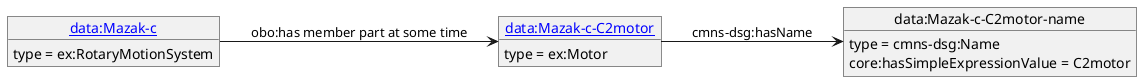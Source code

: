 @startuml
skinparam linetype polyline
left to right direction
object "[[./Mazak-c-C2motor.html data:Mazak-c-C2motor]]" as o1 {
 type = ex:Motor
 }
object "data:Mazak-c-C2motor-name" as o2 {
 type = cmns-dsg:Name
 }
object "[[./Mazak-c.html data:Mazak-c]]" as o3 {
 type = ex:RotaryMotionSystem
 }
o1 --> o2 : cmns-dsg:hasName
o2 : core:hasSimpleExpressionValue = C2motor
o3 --> o1 : obo:has member part at some time
@enduml
